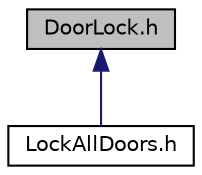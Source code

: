 digraph "DoorLock.h"
{
 // LATEX_PDF_SIZE
  edge [fontname="Helvetica",fontsize="10",labelfontname="Helvetica",labelfontsize="10"];
  node [fontname="Helvetica",fontsize="10",shape=record];
  Node1 [label="DoorLock.h",height=0.2,width=0.4,color="black", fillcolor="grey75", style="filled", fontcolor="black",tooltip="Defines the DoorLock class for managing smart home door locks."];
  Node1 -> Node2 [dir="back",color="midnightblue",fontsize="10",style="solid"];
  Node2 [label="LockAllDoors.h",height=0.2,width=0.4,color="black", fillcolor="white", style="filled",URL="$LockAllDoors_8h.html",tooltip="Concrete command to lock all doors in a smart home automation system."];
}
